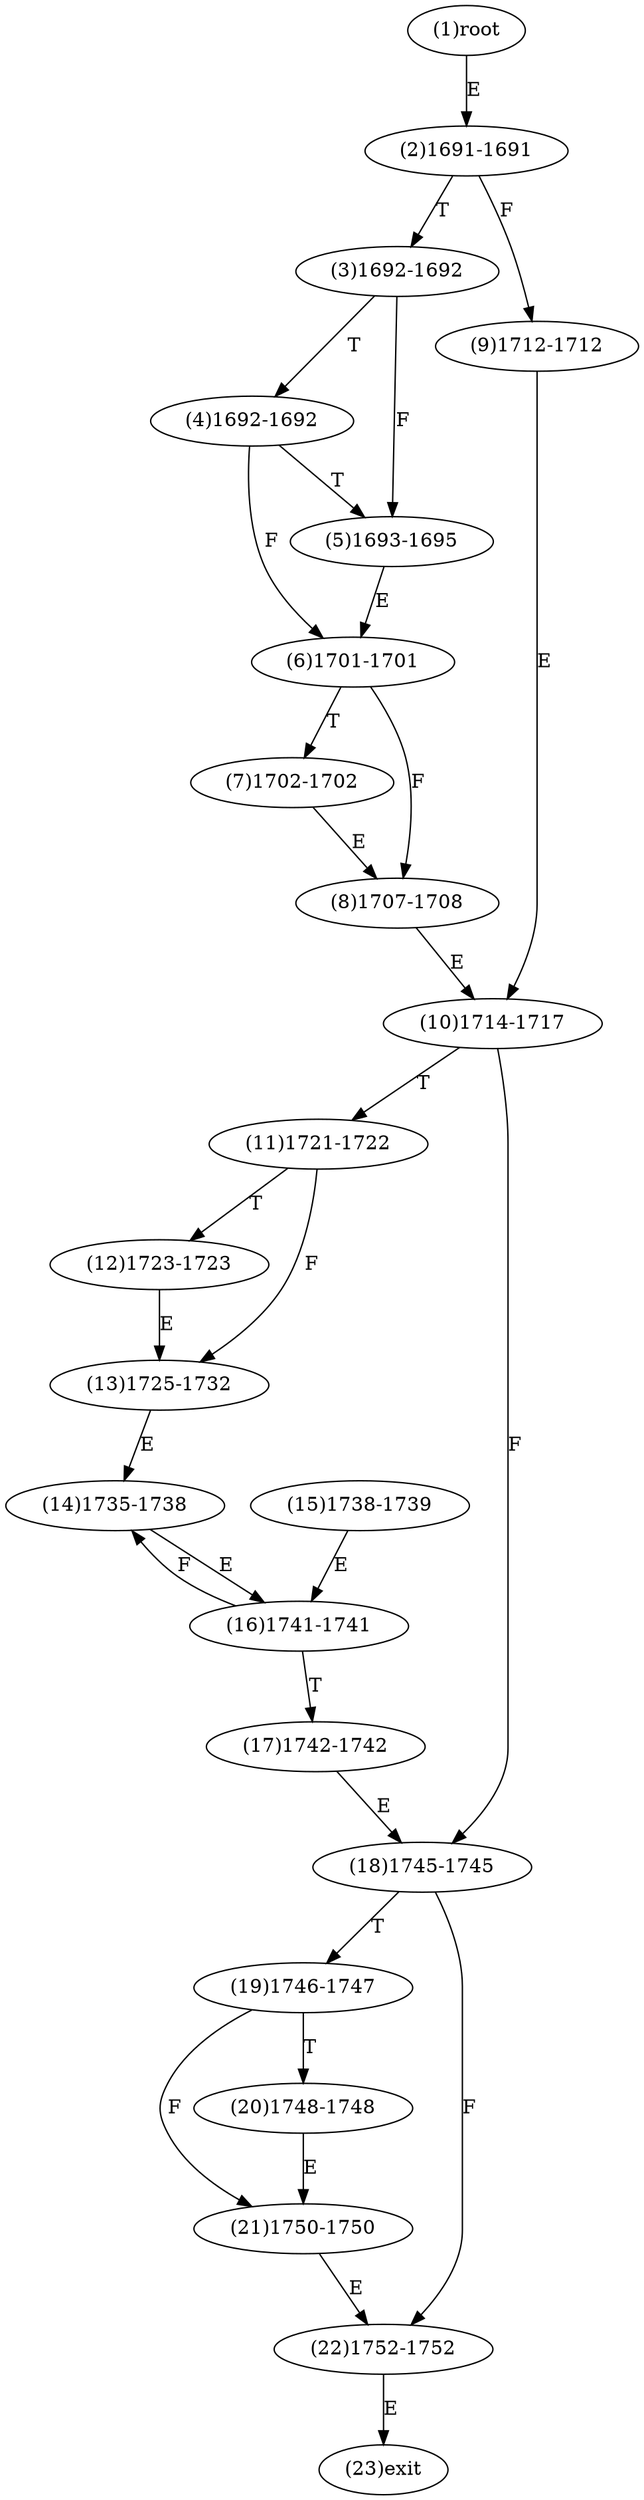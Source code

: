 digraph "" { 
1[ label="(1)root"];
2[ label="(2)1691-1691"];
3[ label="(3)1692-1692"];
4[ label="(4)1692-1692"];
5[ label="(5)1693-1695"];
6[ label="(6)1701-1701"];
7[ label="(7)1702-1702"];
8[ label="(8)1707-1708"];
9[ label="(9)1712-1712"];
10[ label="(10)1714-1717"];
11[ label="(11)1721-1722"];
12[ label="(12)1723-1723"];
13[ label="(13)1725-1732"];
14[ label="(14)1735-1738"];
15[ label="(15)1738-1739"];
17[ label="(17)1742-1742"];
16[ label="(16)1741-1741"];
19[ label="(19)1746-1747"];
18[ label="(18)1745-1745"];
21[ label="(21)1750-1750"];
20[ label="(20)1748-1748"];
23[ label="(23)exit"];
22[ label="(22)1752-1752"];
1->2[ label="E"];
2->9[ label="F"];
2->3[ label="T"];
3->5[ label="F"];
3->4[ label="T"];
4->6[ label="F"];
4->5[ label="T"];
5->6[ label="E"];
6->8[ label="F"];
6->7[ label="T"];
7->8[ label="E"];
8->10[ label="E"];
9->10[ label="E"];
10->18[ label="F"];
10->11[ label="T"];
11->13[ label="F"];
11->12[ label="T"];
12->13[ label="E"];
13->14[ label="E"];
14->16[ label="E"];
15->16[ label="E"];
16->14[ label="F"];
16->17[ label="T"];
17->18[ label="E"];
18->22[ label="F"];
18->19[ label="T"];
19->21[ label="F"];
19->20[ label="T"];
20->21[ label="E"];
21->22[ label="E"];
22->23[ label="E"];
}